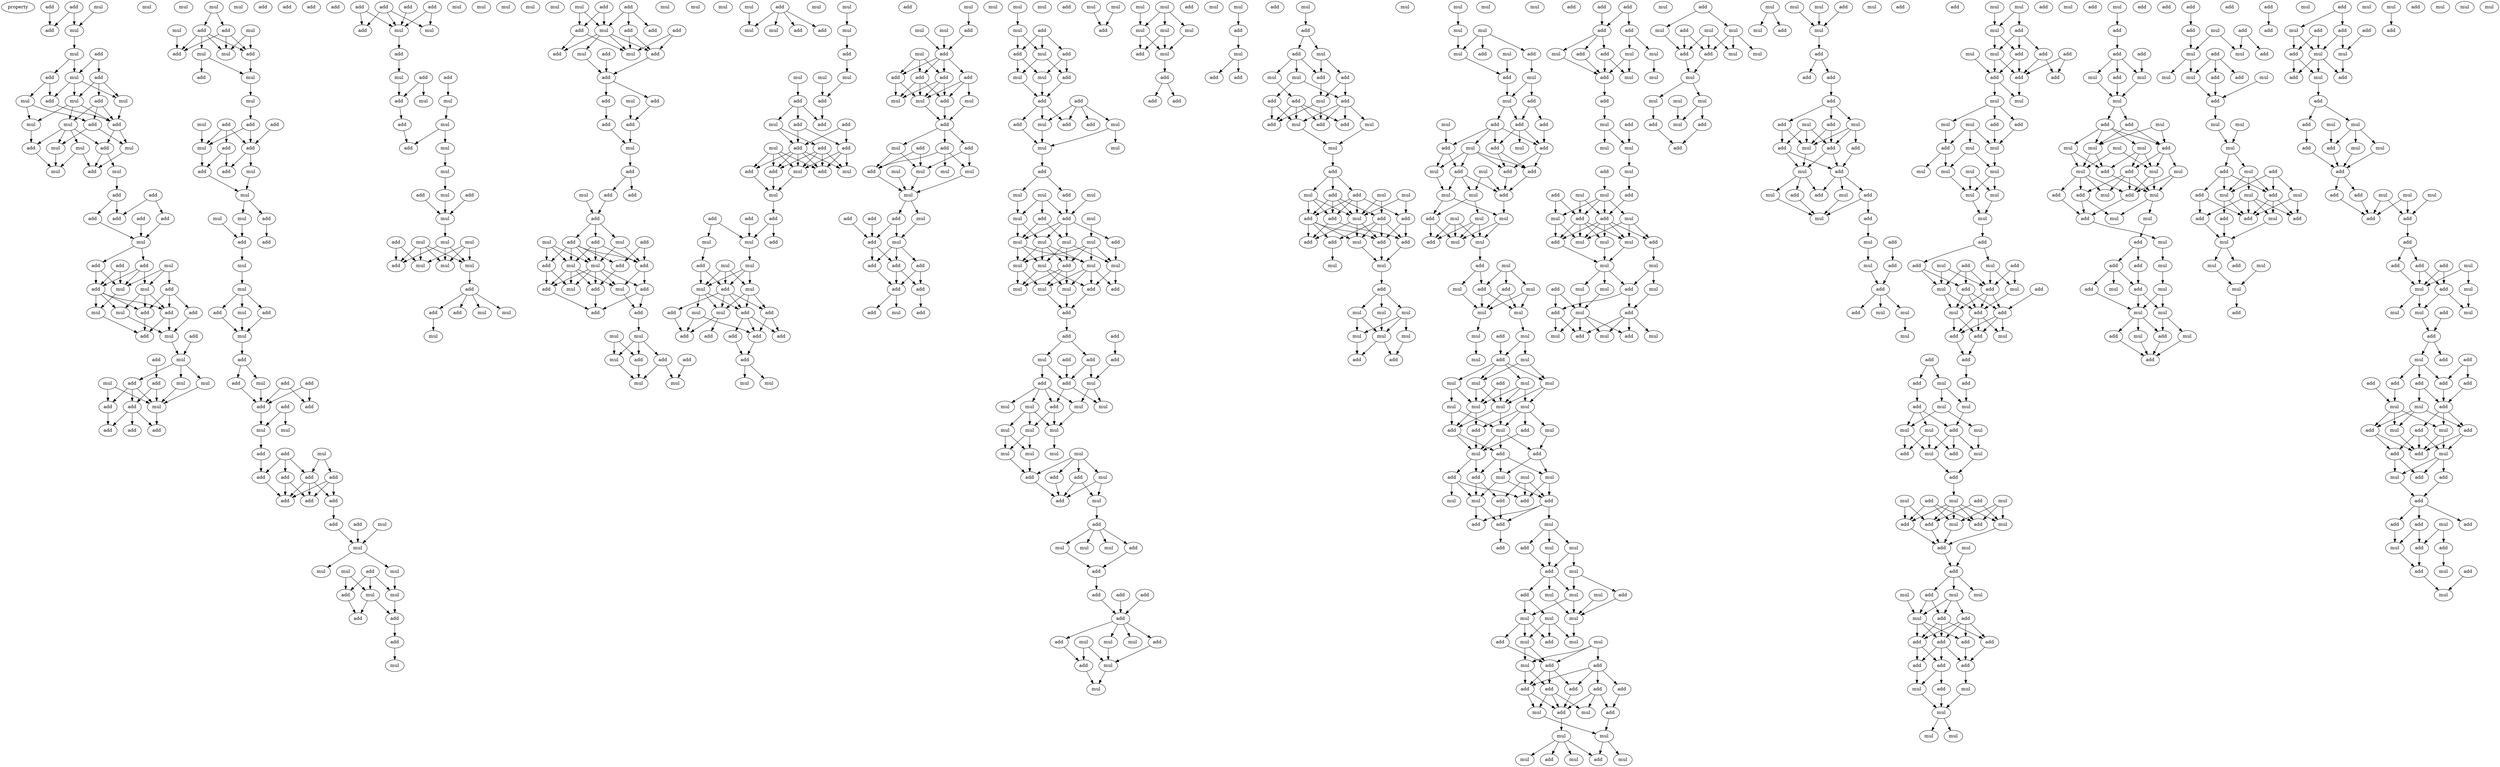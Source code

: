 digraph {
    node [fontcolor=black]
    property [mul=2,lf=1.6]
    0 [ label = add ];
    1 [ label = mul ];
    2 [ label = add ];
    3 [ label = mul ];
    4 [ label = add ];
    5 [ label = mul ];
    6 [ label = mul ];
    7 [ label = mul ];
    8 [ label = add ];
    9 [ label = add ];
    10 [ label = add ];
    11 [ label = mul ];
    12 [ label = mul ];
    13 [ label = add ];
    14 [ label = mul ];
    15 [ label = add ];
    16 [ label = mul ];
    17 [ label = add ];
    18 [ label = add ];
    19 [ label = mul ];
    20 [ label = mul ];
    21 [ label = add ];
    22 [ label = mul ];
    23 [ label = add ];
    24 [ label = mul ];
    25 [ label = mul ];
    26 [ label = add ];
    27 [ label = mul ];
    28 [ label = mul ];
    29 [ label = add ];
    30 [ label = add ];
    31 [ label = add ];
    32 [ label = add ];
    33 [ label = add ];
    34 [ label = add ];
    35 [ label = mul ];
    36 [ label = mul ];
    37 [ label = add ];
    38 [ label = add ];
    39 [ label = add ];
    40 [ label = add ];
    41 [ label = mul ];
    42 [ label = mul ];
    43 [ label = add ];
    44 [ label = mul ];
    45 [ label = add ];
    46 [ label = add ];
    47 [ label = add ];
    48 [ label = mul ];
    49 [ label = add ];
    50 [ label = mul ];
    51 [ label = add ];
    52 [ label = mul ];
    53 [ label = add ];
    54 [ label = mul ];
    55 [ label = mul ];
    56 [ label = add ];
    57 [ label = add ];
    58 [ label = mul ];
    59 [ label = add ];
    60 [ label = mul ];
    61 [ label = add ];
    62 [ label = add ];
    63 [ label = add ];
    64 [ label = add ];
    65 [ label = mul ];
    66 [ label = mul ];
    67 [ label = add ];
    68 [ label = add ];
    69 [ label = mul ];
    70 [ label = add ];
    71 [ label = add ];
    72 [ label = mul ];
    73 [ label = mul ];
    74 [ label = mul ];
    75 [ label = add ];
    76 [ label = mul ];
    77 [ label = mul ];
    78 [ label = add ];
    79 [ label = mul ];
    80 [ label = add ];
    81 [ label = add ];
    82 [ label = mul ];
    83 [ label = add ];
    84 [ label = add ];
    85 [ label = add ];
    86 [ label = mul ];
    87 [ label = add ];
    88 [ label = mul ];
    89 [ label = mul ];
    90 [ label = add ];
    91 [ label = mul ];
    92 [ label = add ];
    93 [ label = add ];
    94 [ label = add ];
    95 [ label = mul ];
    96 [ label = mul ];
    97 [ label = add ];
    98 [ label = add ];
    99 [ label = mul ];
    100 [ label = add ];
    101 [ label = add ];
    102 [ label = mul ];
    103 [ label = add ];
    104 [ label = add ];
    105 [ label = add ];
    106 [ label = add ];
    107 [ label = mul ];
    108 [ label = add ];
    109 [ label = add ];
    110 [ label = add ];
    111 [ label = mul ];
    112 [ label = mul ];
    113 [ label = add ];
    114 [ label = mul ];
    115 [ label = add ];
    116 [ label = add ];
    117 [ label = add ];
    118 [ label = add ];
    119 [ label = add ];
    120 [ label = add ];
    121 [ label = add ];
    122 [ label = add ];
    123 [ label = add ];
    124 [ label = add ];
    125 [ label = mul ];
    126 [ label = add ];
    127 [ label = mul ];
    128 [ label = mul ];
    129 [ label = mul ];
    130 [ label = add ];
    131 [ label = mul ];
    132 [ label = mul ];
    133 [ label = mul ];
    134 [ label = add ];
    135 [ label = add ];
    136 [ label = add ];
    137 [ label = add ];
    138 [ label = add ];
    139 [ label = add ];
    140 [ label = mul ];
    141 [ label = add ];
    142 [ label = add ];
    143 [ label = mul ];
    144 [ label = mul ];
    145 [ label = add ];
    146 [ label = add ];
    147 [ label = mul ];
    148 [ label = add ];
    149 [ label = mul ];
    150 [ label = add ];
    151 [ label = mul ];
    152 [ label = add ];
    153 [ label = mul ];
    154 [ label = add ];
    155 [ label = mul ];
    156 [ label = mul ];
    157 [ label = add ];
    158 [ label = mul ];
    159 [ label = mul ];
    160 [ label = add ];
    161 [ label = mul ];
    162 [ label = mul ];
    163 [ label = add ];
    164 [ label = mul ];
    165 [ label = mul ];
    166 [ label = mul ];
    167 [ label = mul ];
    168 [ label = add ];
    169 [ label = add ];
    170 [ label = mul ];
    171 [ label = mul ];
    172 [ label = mul ];
    173 [ label = add ];
    174 [ label = add ];
    175 [ label = add ];
    176 [ label = mul ];
    177 [ label = mul ];
    178 [ label = mul ];
    179 [ label = mul ];
    180 [ label = mul ];
    181 [ label = add ];
    182 [ label = mul ];
    183 [ label = add ];
    184 [ label = mul ];
    185 [ label = mul ];
    186 [ label = add ];
    187 [ label = add ];
    188 [ label = add ];
    189 [ label = add ];
    190 [ label = mul ];
    191 [ label = add ];
    192 [ label = add ];
    193 [ label = mul ];
    194 [ label = add ];
    195 [ label = add ];
    196 [ label = mul ];
    197 [ label = add ];
    198 [ label = add ];
    199 [ label = add ];
    200 [ label = add ];
    201 [ label = mul ];
    202 [ label = mul ];
    203 [ label = add ];
    204 [ label = add ];
    205 [ label = mul ];
    206 [ label = add ];
    207 [ label = add ];
    208 [ label = add ];
    209 [ label = mul ];
    210 [ label = mul ];
    211 [ label = add ];
    212 [ label = add ];
    213 [ label = add ];
    214 [ label = add ];
    215 [ label = add ];
    216 [ label = mul ];
    217 [ label = mul ];
    218 [ label = mul ];
    219 [ label = add ];
    220 [ label = mul ];
    221 [ label = add ];
    222 [ label = add ];
    223 [ label = add ];
    224 [ label = add ];
    225 [ label = mul ];
    226 [ label = mul ];
    227 [ label = add ];
    228 [ label = add ];
    229 [ label = mul ];
    230 [ label = add ];
    231 [ label = mul ];
    232 [ label = mul ];
    233 [ label = mul ];
    234 [ label = mul ];
    235 [ label = add ];
    236 [ label = mul ];
    237 [ label = mul ];
    238 [ label = mul ];
    239 [ label = add ];
    240 [ label = add ];
    241 [ label = mul ];
    242 [ label = mul ];
    243 [ label = add ];
    244 [ label = mul ];
    245 [ label = mul ];
    246 [ label = mul ];
    247 [ label = add ];
    248 [ label = add ];
    249 [ label = add ];
    250 [ label = add ];
    251 [ label = add ];
    252 [ label = mul ];
    253 [ label = mul ];
    254 [ label = add ];
    255 [ label = add ];
    256 [ label = add ];
    257 [ label = add ];
    258 [ label = mul ];
    259 [ label = add ];
    260 [ label = add ];
    261 [ label = mul ];
    262 [ label = mul ];
    263 [ label = add ];
    264 [ label = add ];
    265 [ label = add ];
    266 [ label = mul ];
    267 [ label = mul ];
    268 [ label = add ];
    269 [ label = mul ];
    270 [ label = mul ];
    271 [ label = add ];
    272 [ label = mul ];
    273 [ label = add ];
    274 [ label = mul ];
    275 [ label = add ];
    276 [ label = add ];
    277 [ label = mul ];
    278 [ label = mul ];
    279 [ label = add ];
    280 [ label = add ];
    281 [ label = add ];
    282 [ label = add ];
    283 [ label = add ];
    284 [ label = add ];
    285 [ label = add ];
    286 [ label = mul ];
    287 [ label = add ];
    288 [ label = mul ];
    289 [ label = mul ];
    290 [ label = mul ];
    291 [ label = mul ];
    292 [ label = add ];
    293 [ label = mul ];
    294 [ label = add ];
    295 [ label = add ];
    296 [ label = add ];
    297 [ label = add ];
    298 [ label = add ];
    299 [ label = mul ];
    300 [ label = mul ];
    301 [ label = mul ];
    302 [ label = add ];
    303 [ label = mul ];
    304 [ label = add ];
    305 [ label = add ];
    306 [ label = add ];
    307 [ label = mul ];
    308 [ label = add ];
    309 [ label = mul ];
    310 [ label = mul ];
    311 [ label = mul ];
    312 [ label = add ];
    313 [ label = mul ];
    314 [ label = mul ];
    315 [ label = mul ];
    316 [ label = add ];
    317 [ label = add ];
    318 [ label = add ];
    319 [ label = add ];
    320 [ label = mul ];
    321 [ label = add ];
    322 [ label = add ];
    323 [ label = add ];
    324 [ label = add ];
    325 [ label = add ];
    326 [ label = add ];
    327 [ label = mul ];
    328 [ label = mul ];
    329 [ label = add ];
    330 [ label = mul ];
    331 [ label = add ];
    332 [ label = add ];
    333 [ label = mul ];
    334 [ label = add ];
    335 [ label = add ];
    336 [ label = mul ];
    337 [ label = mul ];
    338 [ label = add ];
    339 [ label = add ];
    340 [ label = add ];
    341 [ label = add ];
    342 [ label = add ];
    343 [ label = mul ];
    344 [ label = mul ];
    345 [ label = mul ];
    346 [ label = mul ];
    347 [ label = add ];
    348 [ label = mul ];
    349 [ label = mul ];
    350 [ label = mul ];
    351 [ label = mul ];
    352 [ label = add ];
    353 [ label = mul ];
    354 [ label = mul ];
    355 [ label = add ];
    356 [ label = add ];
    357 [ label = mul ];
    358 [ label = mul ];
    359 [ label = mul ];
    360 [ label = add ];
    361 [ label = mul ];
    362 [ label = mul ];
    363 [ label = mul ];
    364 [ label = mul ];
    365 [ label = mul ];
    366 [ label = add ];
    367 [ label = add ];
    368 [ label = mul ];
    369 [ label = add ];
    370 [ label = mul ];
    371 [ label = mul ];
    372 [ label = add ];
    373 [ label = add ];
    374 [ label = add ];
    375 [ label = add ];
    376 [ label = mul ];
    377 [ label = add ];
    378 [ label = add ];
    379 [ label = add ];
    380 [ label = mul ];
    381 [ label = add ];
    382 [ label = mul ];
    383 [ label = add ];
    384 [ label = mul ];
    385 [ label = mul ];
    386 [ label = mul ];
    387 [ label = mul ];
    388 [ label = mul ];
    389 [ label = mul ];
    390 [ label = mul ];
    391 [ label = mul ];
    392 [ label = mul ];
    393 [ label = mul ];
    394 [ label = add ];
    395 [ label = add ];
    396 [ label = mul ];
    397 [ label = add ];
    398 [ label = add ];
    399 [ label = mul ];
    400 [ label = add ];
    401 [ label = mul ];
    402 [ label = mul ];
    403 [ label = mul ];
    404 [ label = add ];
    405 [ label = add ];
    406 [ label = add ];
    407 [ label = add ];
    408 [ label = add ];
    409 [ label = add ];
    410 [ label = add ];
    411 [ label = mul ];
    412 [ label = mul ];
    413 [ label = add ];
    414 [ label = add ];
    415 [ label = mul ];
    416 [ label = mul ];
    417 [ label = add ];
    418 [ label = mul ];
    419 [ label = mul ];
    420 [ label = mul ];
    421 [ label = add ];
    422 [ label = mul ];
    423 [ label = mul ];
    424 [ label = mul ];
    425 [ label = add ];
    426 [ label = mul ];
    427 [ label = mul ];
    428 [ label = add ];
    429 [ label = mul ];
    430 [ label = add ];
    431 [ label = add ];
    432 [ label = add ];
    433 [ label = mul ];
    434 [ label = mul ];
    435 [ label = add ];
    436 [ label = mul ];
    437 [ label = add ];
    438 [ label = add ];
    439 [ label = add ];
    440 [ label = mul ];
    441 [ label = add ];
    442 [ label = add ];
    443 [ label = mul ];
    444 [ label = add ];
    445 [ label = add ];
    446 [ label = mul ];
    447 [ label = mul ];
    448 [ label = add ];
    449 [ label = add ];
    450 [ label = add ];
    451 [ label = mul ];
    452 [ label = mul ];
    453 [ label = add ];
    454 [ label = add ];
    455 [ label = mul ];
    456 [ label = add ];
    457 [ label = mul ];
    458 [ label = add ];
    459 [ label = add ];
    460 [ label = mul ];
    461 [ label = mul ];
    462 [ label = mul ];
    463 [ label = add ];
    464 [ label = add ];
    465 [ label = add ];
    466 [ label = add ];
    467 [ label = mul ];
    468 [ label = add ];
    469 [ label = add ];
    470 [ label = add ];
    471 [ label = add ];
    472 [ label = add ];
    473 [ label = mul ];
    474 [ label = mul ];
    475 [ label = mul ];
    476 [ label = add ];
    477 [ label = mul ];
    478 [ label = mul ];
    479 [ label = mul ];
    480 [ label = mul ];
    481 [ label = mul ];
    482 [ label = mul ];
    483 [ label = add ];
    484 [ label = mul ];
    485 [ label = add ];
    486 [ label = mul ];
    487 [ label = mul ];
    488 [ label = mul ];
    489 [ label = add ];
    490 [ label = mul ];
    491 [ label = mul ];
    492 [ label = add ];
    493 [ label = mul ];
    494 [ label = add ];
    495 [ label = add ];
    496 [ label = mul ];
    497 [ label = mul ];
    498 [ label = add ];
    499 [ label = add ];
    500 [ label = add ];
    501 [ label = add ];
    502 [ label = add ];
    503 [ label = mul ];
    504 [ label = mul ];
    505 [ label = add ];
    506 [ label = add ];
    507 [ label = mul ];
    508 [ label = mul ];
    509 [ label = add ];
    510 [ label = add ];
    511 [ label = mul ];
    512 [ label = mul ];
    513 [ label = add ];
    514 [ label = mul ];
    515 [ label = mul ];
    516 [ label = add ];
    517 [ label = mul ];
    518 [ label = mul ];
    519 [ label = mul ];
    520 [ label = add ];
    521 [ label = mul ];
    522 [ label = add ];
    523 [ label = mul ];
    524 [ label = mul ];
    525 [ label = mul ];
    526 [ label = add ];
    527 [ label = add ];
    528 [ label = mul ];
    529 [ label = mul ];
    530 [ label = mul ];
    531 [ label = mul ];
    532 [ label = mul ];
    533 [ label = add ];
    534 [ label = add ];
    535 [ label = mul ];
    536 [ label = mul ];
    537 [ label = mul ];
    538 [ label = mul ];
    539 [ label = mul ];
    540 [ label = mul ];
    541 [ label = add ];
    542 [ label = mul ];
    543 [ label = mul ];
    544 [ label = mul ];
    545 [ label = mul ];
    546 [ label = add ];
    547 [ label = add ];
    548 [ label = mul ];
    549 [ label = add ];
    550 [ label = mul ];
    551 [ label = mul ];
    552 [ label = add ];
    553 [ label = add ];
    554 [ label = mul ];
    555 [ label = mul ];
    556 [ label = add ];
    557 [ label = mul ];
    558 [ label = add ];
    559 [ label = mul ];
    560 [ label = mul ];
    561 [ label = add ];
    562 [ label = add ];
    563 [ label = add ];
    564 [ label = add ];
    565 [ label = mul ];
    566 [ label = add ];
    567 [ label = mul ];
    568 [ label = add ];
    569 [ label = add ];
    570 [ label = mul ];
    571 [ label = mul ];
    572 [ label = add ];
    573 [ label = add ];
    574 [ label = add ];
    575 [ label = mul ];
    576 [ label = mul ];
    577 [ label = mul ];
    578 [ label = mul ];
    579 [ label = mul ];
    580 [ label = mul ];
    581 [ label = mul ];
    582 [ label = mul ];
    583 [ label = add ];
    584 [ label = add ];
    585 [ label = mul ];
    586 [ label = mul ];
    587 [ label = add ];
    588 [ label = add ];
    589 [ label = add ];
    590 [ label = add ];
    591 [ label = add ];
    592 [ label = add ];
    593 [ label = add ];
    594 [ label = add ];
    595 [ label = mul ];
    596 [ label = add ];
    597 [ label = mul ];
    598 [ label = mul ];
    599 [ label = mul ];
    600 [ label = mul ];
    601 [ label = mul ];
    602 [ label = add ];
    603 [ label = mul ];
    604 [ label = add ];
    605 [ label = add ];
    606 [ label = add ];
    607 [ label = add ];
    608 [ label = add ];
    609 [ label = add ];
    610 [ label = add ];
    611 [ label = mul ];
    612 [ label = add ];
    613 [ label = mul ];
    614 [ label = mul ];
    615 [ label = add ];
    616 [ label = mul ];
    617 [ label = mul ];
    618 [ label = add ];
    619 [ label = add ];
    620 [ label = mul ];
    621 [ label = mul ];
    622 [ label = mul ];
    623 [ label = mul ];
    624 [ label = add ];
    625 [ label = mul ];
    626 [ label = add ];
    627 [ label = mul ];
    628 [ label = add ];
    629 [ label = mul ];
    630 [ label = add ];
    631 [ label = add ];
    632 [ label = mul ];
    633 [ label = mul ];
    634 [ label = mul ];
    635 [ label = add ];
    636 [ label = add ];
    637 [ label = mul ];
    638 [ label = mul ];
    639 [ label = mul ];
    640 [ label = mul ];
    641 [ label = mul ];
    642 [ label = add ];
    643 [ label = add ];
    644 [ label = mul ];
    645 [ label = mul ];
    646 [ label = add ];
    647 [ label = mul ];
    648 [ label = add ];
    649 [ label = add ];
    650 [ label = mul ];
    651 [ label = add ];
    652 [ label = mul ];
    653 [ label = mul ];
    654 [ label = add ];
    655 [ label = mul ];
    656 [ label = mul ];
    657 [ label = add ];
    658 [ label = mul ];
    659 [ label = add ];
    660 [ label = add ];
    661 [ label = mul ];
    662 [ label = mul ];
    663 [ label = mul ];
    664 [ label = mul ];
    665 [ label = mul ];
    666 [ label = mul ];
    667 [ label = add ];
    668 [ label = add ];
    669 [ label = mul ];
    670 [ label = add ];
    671 [ label = mul ];
    672 [ label = mul ];
    673 [ label = mul ];
    674 [ label = mul ];
    675 [ label = add ];
    676 [ label = add ];
    677 [ label = mul ];
    678 [ label = add ];
    679 [ label = add ];
    680 [ label = add ];
    681 [ label = add ];
    682 [ label = add ];
    683 [ label = add ];
    684 [ label = mul ];
    685 [ label = mul ];
    686 [ label = mul ];
    687 [ label = add ];
    688 [ label = add ];
    689 [ label = add ];
    690 [ label = add ];
    691 [ label = mul ];
    692 [ label = add ];
    693 [ label = mul ];
    694 [ label = add ];
    695 [ label = mul ];
    696 [ label = add ];
    697 [ label = add ];
    698 [ label = mul ];
    699 [ label = mul ];
    700 [ label = add ];
    701 [ label = mul ];
    702 [ label = mul ];
    703 [ label = add ];
    704 [ label = add ];
    705 [ label = add ];
    706 [ label = add ];
    707 [ label = mul ];
    708 [ label = mul ];
    709 [ label = mul ];
    710 [ label = add ];
    711 [ label = mul ];
    712 [ label = mul ];
    713 [ label = mul ];
    714 [ label = add ];
    715 [ label = mul ];
    716 [ label = add ];
    717 [ label = add ];
    718 [ label = mul ];
    719 [ label = add ];
    720 [ label = add ];
    721 [ label = add ];
    722 [ label = add ];
    723 [ label = add ];
    724 [ label = mul ];
    725 [ label = mul ];
    726 [ label = mul ];
    727 [ label = add ];
    728 [ label = mul ];
    729 [ label = add ];
    730 [ label = mul ];
    731 [ label = mul ];
    732 [ label = add ];
    733 [ label = mul ];
    734 [ label = mul ];
    735 [ label = mul ];
    736 [ label = mul ];
    737 [ label = mul ];
    738 [ label = mul ];
    739 [ label = mul ];
    740 [ label = add ];
    741 [ label = add ];
    742 [ label = add ];
    743 [ label = mul ];
    744 [ label = mul ];
    745 [ label = add ];
    746 [ label = add ];
    747 [ label = mul ];
    748 [ label = add ];
    749 [ label = add ];
    750 [ label = mul ];
    751 [ label = mul ];
    752 [ label = add ];
    753 [ label = add ];
    754 [ label = add ];
    755 [ label = mul ];
    756 [ label = add ];
    757 [ label = add ];
    758 [ label = add ];
    759 [ label = mul ];
    760 [ label = add ];
    761 [ label = add ];
    762 [ label = add ];
    763 [ label = mul ];
    764 [ label = mul ];
    765 [ label = mul ];
    766 [ label = mul ];
    767 [ label = mul ];
    768 [ label = add ];
    769 [ label = mul ];
    770 [ label = add ];
    771 [ label = mul ];
    772 [ label = add ];
    773 [ label = mul ];
    774 [ label = add ];
    775 [ label = mul ];
    776 [ label = add ];
    777 [ label = mul ];
    778 [ label = add ];
    779 [ label = mul ];
    780 [ label = mul ];
    781 [ label = add ];
    782 [ label = add ];
    783 [ label = add ];
    784 [ label = mul ];
    785 [ label = add ];
    786 [ label = mul ];
    787 [ label = add ];
    788 [ label = add ];
    789 [ label = mul ];
    790 [ label = mul ];
    791 [ label = mul ];
    792 [ label = add ];
    793 [ label = add ];
    794 [ label = mul ];
    795 [ label = add ];
    796 [ label = add ];
    797 [ label = add ];
    798 [ label = add ];
    799 [ label = add ];
    800 [ label = add ];
    801 [ label = add ];
    802 [ label = add ];
    803 [ label = mul ];
    804 [ label = mul ];
    805 [ label = mul ];
    806 [ label = mul ];
    807 [ label = mul ];
    808 [ label = add ];
    809 [ label = mul ];
    810 [ label = add ];
    811 [ label = add ];
    812 [ label = add ];
    813 [ label = add ];
    814 [ label = mul ];
    815 [ label = mul ];
    816 [ label = mul ];
    817 [ label = add ];
    818 [ label = mul ];
    819 [ label = add ];
    820 [ label = mul ];
    821 [ label = add ];
    822 [ label = mul ];
    823 [ label = mul ];
    824 [ label = mul ];
    825 [ label = mul ];
    826 [ label = add ];
    827 [ label = mul ];
    828 [ label = mul ];
    829 [ label = add ];
    830 [ label = add ];
    831 [ label = mul ];
    832 [ label = add ];
    833 [ label = add ];
    834 [ label = mul ];
    835 [ label = mul ];
    836 [ label = mul ];
    837 [ label = add ];
    838 [ label = add ];
    839 [ label = mul ];
    840 [ label = add ];
    841 [ label = mul ];
    842 [ label = add ];
    843 [ label = add ];
    844 [ label = add ];
    845 [ label = mul ];
    846 [ label = mul ];
    847 [ label = add ];
    848 [ label = mul ];
    849 [ label = mul ];
    850 [ label = mul ];
    851 [ label = add ];
    852 [ label = add ];
    853 [ label = add ];
    854 [ label = mul ];
    855 [ label = add ];
    856 [ label = add ];
    857 [ label = add ];
    858 [ label = add ];
    859 [ label = mul ];
    860 [ label = add ];
    861 [ label = add ];
    862 [ label = mul ];
    863 [ label = add ];
    864 [ label = mul ];
    865 [ label = mul ];
    866 [ label = mul ];
    867 [ label = add ];
    868 [ label = add ];
    869 [ label = mul ];
    870 [ label = add ];
    871 [ label = add ];
    872 [ label = mul ];
    873 [ label = mul ];
    874 [ label = mul ];
    875 [ label = add ];
    876 [ label = add ];
    877 [ label = add ];
    878 [ label = mul ];
    879 [ label = add ];
    880 [ label = mul ];
    881 [ label = mul ];
    882 [ label = add ];
    883 [ label = mul ];
    884 [ label = mul ];
    885 [ label = add ];
    886 [ label = add ];
    887 [ label = add ];
    888 [ label = add ];
    889 [ label = mul ];
    890 [ label = add ];
    891 [ label = mul ];
    892 [ label = mul ];
    893 [ label = mul ];
    894 [ label = mul ];
    895 [ label = add ];
    896 [ label = add ];
    897 [ label = add ];
    898 [ label = mul ];
    899 [ label = add ];
    900 [ label = add ];
    901 [ label = mul ];
    902 [ label = mul ];
    903 [ label = add ];
    904 [ label = add ];
    905 [ label = mul ];
    906 [ label = add ];
    907 [ label = add ];
    908 [ label = mul ];
    909 [ label = add ];
    910 [ label = mul ];
    911 [ label = mul ];
    912 [ label = mul ];
    913 [ label = add ];
    914 [ label = add ];
    915 [ label = mul ];
    916 [ label = add ];
    917 [ label = add ];
    918 [ label = mul ];
    919 [ label = mul ];
    920 [ label = add ];
    921 [ label = mul ];
    922 [ label = add ];
    923 [ label = add ];
    924 [ label = add ];
    925 [ label = add ];
    926 [ label = mul ];
    927 [ label = add ];
    928 [ label = add ];
    929 [ label = mul ];
    930 [ label = mul ];
    931 [ label = add ];
    932 [ label = mul ];
    933 [ label = mul ];
    934 [ label = add ];
    935 [ label = mul ];
    936 [ label = add ];
    937 [ label = add ];
    938 [ label = mul ];
    939 [ label = add ];
    940 [ label = add ];
    941 [ label = add ];
    942 [ label = add ];
    943 [ label = add ];
    944 [ label = add ];
    945 [ label = mul ];
    946 [ label = mul ];
    947 [ label = add ];
    948 [ label = mul ];
    949 [ label = add ];
    950 [ label = add ];
    951 [ label = add ];
    952 [ label = mul ];
    953 [ label = add ];
    954 [ label = add ];
    955 [ label = mul ];
    956 [ label = mul ];
    957 [ label = add ];
    958 [ label = add ];
    959 [ label = add ];
    960 [ label = mul ];
    961 [ label = add ];
    962 [ label = add ];
    963 [ label = add ];
    964 [ label = add ];
    965 [ label = add ];
    966 [ label = mul ];
    967 [ label = mul ];
    968 [ label = add ];
    969 [ label = add ];
    970 [ label = mul ];
    971 [ label = add ];
    972 [ label = mul ];
    973 [ label = add ];
    974 [ label = mul ];
    975 [ label = mul ];
    976 [ label = mul ];
    0 -> 4 [ name = 0 ];
    2 -> 4 [ name = 1 ];
    2 -> 5 [ name = 2 ];
    3 -> 5 [ name = 3 ];
    5 -> 6 [ name = 4 ];
    6 -> 9 [ name = 5 ];
    6 -> 11 [ name = 6 ];
    8 -> 10 [ name = 7 ];
    8 -> 11 [ name = 8 ];
    9 -> 12 [ name = 9 ];
    9 -> 13 [ name = 10 ];
    10 -> 14 [ name = 11 ];
    10 -> 15 [ name = 12 ];
    10 -> 16 [ name = 13 ];
    11 -> 13 [ name = 14 ];
    11 -> 14 [ name = 15 ];
    11 -> 16 [ name = 16 ];
    12 -> 17 [ name = 17 ];
    12 -> 20 [ name = 18 ];
    13 -> 18 [ name = 19 ];
    14 -> 18 [ name = 20 ];
    15 -> 17 [ name = 21 ];
    15 -> 18 [ name = 22 ];
    15 -> 19 [ name = 23 ];
    16 -> 18 [ name = 24 ];
    16 -> 19 [ name = 25 ];
    16 -> 20 [ name = 26 ];
    17 -> 24 [ name = 27 ];
    17 -> 25 [ name = 28 ];
    18 -> 21 [ name = 29 ];
    18 -> 24 [ name = 30 ];
    19 -> 21 [ name = 31 ];
    19 -> 22 [ name = 32 ];
    19 -> 23 [ name = 33 ];
    19 -> 25 [ name = 34 ];
    20 -> 23 [ name = 35 ];
    21 -> 26 [ name = 36 ];
    21 -> 27 [ name = 37 ];
    22 -> 26 [ name = 38 ];
    22 -> 28 [ name = 39 ];
    23 -> 28 [ name = 40 ];
    24 -> 26 [ name = 41 ];
    25 -> 28 [ name = 42 ];
    27 -> 30 [ name = 43 ];
    29 -> 33 [ name = 44 ];
    29 -> 34 [ name = 45 ];
    30 -> 31 [ name = 46 ];
    30 -> 33 [ name = 47 ];
    31 -> 35 [ name = 48 ];
    32 -> 35 [ name = 49 ];
    34 -> 35 [ name = 50 ];
    35 -> 37 [ name = 51 ];
    35 -> 38 [ name = 52 ];
    36 -> 41 [ name = 53 ];
    36 -> 42 [ name = 54 ];
    36 -> 43 [ name = 55 ];
    37 -> 40 [ name = 56 ];
    37 -> 41 [ name = 57 ];
    37 -> 42 [ name = 58 ];
    38 -> 40 [ name = 59 ];
    38 -> 42 [ name = 60 ];
    39 -> 40 [ name = 61 ];
    39 -> 42 [ name = 62 ];
    40 -> 44 [ name = 63 ];
    40 -> 45 [ name = 64 ];
    40 -> 46 [ name = 65 ];
    40 -> 48 [ name = 66 ];
    41 -> 45 [ name = 67 ];
    41 -> 46 [ name = 68 ];
    41 -> 48 [ name = 69 ];
    42 -> 44 [ name = 70 ];
    43 -> 45 [ name = 71 ];
    43 -> 46 [ name = 72 ];
    43 -> 47 [ name = 73 ];
    44 -> 51 [ name = 74 ];
    45 -> 50 [ name = 75 ];
    45 -> 51 [ name = 76 ];
    46 -> 51 [ name = 77 ];
    47 -> 50 [ name = 78 ];
    48 -> 50 [ name = 79 ];
    49 -> 52 [ name = 80 ];
    50 -> 52 [ name = 81 ];
    52 -> 55 [ name = 82 ];
    52 -> 56 [ name = 83 ];
    52 -> 58 [ name = 84 ];
    53 -> 57 [ name = 85 ];
    54 -> 59 [ name = 86 ];
    54 -> 60 [ name = 87 ];
    55 -> 60 [ name = 88 ];
    56 -> 59 [ name = 89 ];
    56 -> 60 [ name = 90 ];
    56 -> 61 [ name = 91 ];
    57 -> 60 [ name = 92 ];
    57 -> 61 [ name = 93 ];
    58 -> 60 [ name = 94 ];
    59 -> 62 [ name = 95 ];
    60 -> 63 [ name = 96 ];
    61 -> 62 [ name = 97 ];
    61 -> 63 [ name = 98 ];
    61 -> 64 [ name = 99 ];
    65 -> 67 [ name = 100 ];
    65 -> 68 [ name = 101 ];
    66 -> 71 [ name = 102 ];
    66 -> 74 [ name = 103 ];
    67 -> 70 [ name = 104 ];
    67 -> 71 [ name = 105 ];
    67 -> 73 [ name = 106 ];
    67 -> 74 [ name = 107 ];
    68 -> 70 [ name = 108 ];
    68 -> 71 [ name = 109 ];
    68 -> 74 [ name = 110 ];
    69 -> 70 [ name = 111 ];
    71 -> 76 [ name = 112 ];
    73 -> 75 [ name = 113 ];
    73 -> 76 [ name = 114 ];
    76 -> 77 [ name = 115 ];
    77 -> 81 [ name = 116 ];
    78 -> 83 [ name = 117 ];
    79 -> 82 [ name = 118 ];
    80 -> 82 [ name = 119 ];
    80 -> 83 [ name = 120 ];
    80 -> 84 [ name = 121 ];
    81 -> 82 [ name = 122 ];
    81 -> 83 [ name = 123 ];
    82 -> 87 [ name = 124 ];
    83 -> 85 [ name = 125 ];
    83 -> 86 [ name = 126 ];
    84 -> 85 [ name = 127 ];
    84 -> 87 [ name = 128 ];
    86 -> 88 [ name = 129 ];
    87 -> 88 [ name = 130 ];
    88 -> 89 [ name = 131 ];
    88 -> 90 [ name = 132 ];
    89 -> 94 [ name = 133 ];
    90 -> 93 [ name = 134 ];
    91 -> 94 [ name = 135 ];
    94 -> 95 [ name = 136 ];
    95 -> 96 [ name = 137 ];
    96 -> 97 [ name = 138 ];
    96 -> 99 [ name = 139 ];
    96 -> 100 [ name = 140 ];
    97 -> 102 [ name = 141 ];
    99 -> 102 [ name = 142 ];
    100 -> 102 [ name = 143 ];
    102 -> 103 [ name = 144 ];
    103 -> 106 [ name = 145 ];
    103 -> 107 [ name = 146 ];
    104 -> 109 [ name = 147 ];
    104 -> 110 [ name = 148 ];
    105 -> 109 [ name = 149 ];
    105 -> 110 [ name = 150 ];
    106 -> 110 [ name = 151 ];
    107 -> 110 [ name = 152 ];
    108 -> 111 [ name = 153 ];
    108 -> 112 [ name = 154 ];
    110 -> 111 [ name = 155 ];
    111 -> 113 [ name = 156 ];
    113 -> 117 [ name = 157 ];
    114 -> 118 [ name = 158 ];
    114 -> 119 [ name = 159 ];
    115 -> 116 [ name = 160 ];
    115 -> 117 [ name = 161 ];
    115 -> 119 [ name = 162 ];
    116 -> 120 [ name = 163 ];
    116 -> 121 [ name = 164 ];
    117 -> 121 [ name = 165 ];
    118 -> 120 [ name = 166 ];
    118 -> 121 [ name = 167 ];
    118 -> 122 [ name = 168 ];
    119 -> 120 [ name = 169 ];
    119 -> 121 [ name = 170 ];
    119 -> 122 [ name = 171 ];
    122 -> 123 [ name = 172 ];
    123 -> 127 [ name = 173 ];
    124 -> 127 [ name = 174 ];
    125 -> 127 [ name = 175 ];
    127 -> 128 [ name = 176 ];
    127 -> 131 [ name = 177 ];
    129 -> 132 [ name = 178 ];
    129 -> 134 [ name = 179 ];
    130 -> 132 [ name = 180 ];
    130 -> 133 [ name = 181 ];
    130 -> 134 [ name = 182 ];
    131 -> 133 [ name = 183 ];
    132 -> 135 [ name = 184 ];
    132 -> 136 [ name = 185 ];
    133 -> 135 [ name = 186 ];
    134 -> 136 [ name = 187 ];
    135 -> 137 [ name = 188 ];
    137 -> 140 [ name = 189 ];
    138 -> 143 [ name = 190 ];
    138 -> 145 [ name = 191 ];
    139 -> 143 [ name = 192 ];
    139 -> 144 [ name = 193 ];
    139 -> 145 [ name = 194 ];
    141 -> 143 [ name = 195 ];
    142 -> 143 [ name = 196 ];
    142 -> 144 [ name = 197 ];
    143 -> 146 [ name = 198 ];
    146 -> 147 [ name = 199 ];
    147 -> 152 [ name = 200 ];
    148 -> 152 [ name = 201 ];
    148 -> 153 [ name = 202 ];
    150 -> 151 [ name = 203 ];
    151 -> 155 [ name = 204 ];
    152 -> 154 [ name = 205 ];
    154 -> 157 [ name = 206 ];
    155 -> 156 [ name = 207 ];
    155 -> 157 [ name = 208 ];
    156 -> 158 [ name = 209 ];
    158 -> 162 [ name = 210 ];
    160 -> 164 [ name = 211 ];
    162 -> 164 [ name = 212 ];
    163 -> 164 [ name = 213 ];
    164 -> 166 [ name = 214 ];
    165 -> 169 [ name = 215 ];
    165 -> 170 [ name = 216 ];
    165 -> 171 [ name = 217 ];
    165 -> 172 [ name = 218 ];
    166 -> 169 [ name = 219 ];
    166 -> 170 [ name = 220 ];
    166 -> 172 [ name = 221 ];
    167 -> 170 [ name = 222 ];
    167 -> 171 [ name = 223 ];
    167 -> 172 [ name = 224 ];
    168 -> 169 [ name = 225 ];
    168 -> 171 [ name = 226 ];
    170 -> 173 [ name = 227 ];
    173 -> 174 [ name = 228 ];
    173 -> 175 [ name = 229 ];
    173 -> 176 [ name = 230 ];
    173 -> 177 [ name = 231 ];
    174 -> 179 [ name = 232 ];
    181 -> 185 [ name = 233 ];
    181 -> 187 [ name = 234 ];
    183 -> 185 [ name = 235 ];
    183 -> 186 [ name = 236 ];
    183 -> 189 [ name = 237 ];
    184 -> 185 [ name = 238 ];
    184 -> 187 [ name = 239 ];
    185 -> 190 [ name = 240 ];
    185 -> 192 [ name = 241 ];
    185 -> 193 [ name = 242 ];
    185 -> 194 [ name = 243 ];
    187 -> 192 [ name = 244 ];
    187 -> 193 [ name = 245 ];
    188 -> 193 [ name = 246 ];
    188 -> 194 [ name = 247 ];
    189 -> 193 [ name = 248 ];
    189 -> 194 [ name = 249 ];
    190 -> 195 [ name = 250 ];
    191 -> 195 [ name = 251 ];
    194 -> 195 [ name = 252 ];
    195 -> 197 [ name = 253 ];
    195 -> 198 [ name = 254 ];
    196 -> 199 [ name = 255 ];
    197 -> 199 [ name = 256 ];
    198 -> 200 [ name = 257 ];
    199 -> 202 [ name = 258 ];
    200 -> 202 [ name = 259 ];
    202 -> 203 [ name = 260 ];
    203 -> 204 [ name = 261 ];
    203 -> 206 [ name = 262 ];
    204 -> 207 [ name = 263 ];
    205 -> 207 [ name = 264 ];
    207 -> 210 [ name = 265 ];
    207 -> 211 [ name = 266 ];
    207 -> 212 [ name = 267 ];
    208 -> 214 [ name = 268 ];
    208 -> 215 [ name = 269 ];
    209 -> 213 [ name = 270 ];
    209 -> 216 [ name = 271 ];
    209 -> 217 [ name = 272 ];
    210 -> 215 [ name = 273 ];
    210 -> 216 [ name = 274 ];
    211 -> 213 [ name = 275 ];
    211 -> 214 [ name = 276 ];
    211 -> 215 [ name = 277 ];
    211 -> 216 [ name = 278 ];
    211 -> 217 [ name = 279 ];
    212 -> 215 [ name = 280 ];
    212 -> 216 [ name = 281 ];
    212 -> 217 [ name = 282 ];
    213 -> 220 [ name = 283 ];
    213 -> 221 [ name = 284 ];
    214 -> 222 [ name = 285 ];
    215 -> 218 [ name = 286 ];
    215 -> 219 [ name = 287 ];
    216 -> 218 [ name = 288 ];
    216 -> 219 [ name = 289 ];
    216 -> 220 [ name = 290 ];
    216 -> 221 [ name = 291 ];
    216 -> 222 [ name = 292 ];
    217 -> 218 [ name = 293 ];
    217 -> 220 [ name = 294 ];
    217 -> 221 [ name = 295 ];
    217 -> 222 [ name = 296 ];
    218 -> 224 [ name = 297 ];
    219 -> 223 [ name = 298 ];
    219 -> 224 [ name = 299 ];
    221 -> 223 [ name = 300 ];
    222 -> 223 [ name = 301 ];
    224 -> 226 [ name = 302 ];
    225 -> 228 [ name = 303 ];
    225 -> 229 [ name = 304 ];
    226 -> 228 [ name = 305 ];
    226 -> 229 [ name = 306 ];
    226 -> 230 [ name = 307 ];
    227 -> 232 [ name = 308 ];
    228 -> 231 [ name = 309 ];
    229 -> 231 [ name = 310 ];
    230 -> 231 [ name = 311 ];
    230 -> 232 [ name = 312 ];
    234 -> 237 [ name = 313 ];
    235 -> 236 [ name = 314 ];
    235 -> 237 [ name = 315 ];
    235 -> 239 [ name = 316 ];
    235 -> 240 [ name = 317 ];
    241 -> 242 [ name = 318 ];
    242 -> 243 [ name = 319 ];
    243 -> 246 [ name = 320 ];
    244 -> 248 [ name = 321 ];
    245 -> 247 [ name = 322 ];
    246 -> 248 [ name = 323 ];
    247 -> 249 [ name = 324 ];
    247 -> 250 [ name = 325 ];
    247 -> 252 [ name = 326 ];
    248 -> 249 [ name = 327 ];
    250 -> 254 [ name = 328 ];
    250 -> 255 [ name = 329 ];
    251 -> 254 [ name = 330 ];
    251 -> 255 [ name = 331 ];
    252 -> 254 [ name = 332 ];
    252 -> 256 [ name = 333 ];
    253 -> 257 [ name = 334 ];
    253 -> 258 [ name = 335 ];
    253 -> 259 [ name = 336 ];
    253 -> 260 [ name = 337 ];
    254 -> 257 [ name = 338 ];
    254 -> 258 [ name = 339 ];
    254 -> 259 [ name = 340 ];
    254 -> 260 [ name = 341 ];
    254 -> 261 [ name = 342 ];
    255 -> 258 [ name = 343 ];
    255 -> 259 [ name = 344 ];
    255 -> 261 [ name = 345 ];
    256 -> 257 [ name = 346 ];
    256 -> 258 [ name = 347 ];
    256 -> 259 [ name = 348 ];
    256 -> 261 [ name = 349 ];
    257 -> 262 [ name = 350 ];
    258 -> 262 [ name = 351 ];
    260 -> 262 [ name = 352 ];
    262 -> 263 [ name = 353 ];
    263 -> 266 [ name = 354 ];
    263 -> 268 [ name = 355 ];
    264 -> 266 [ name = 356 ];
    265 -> 266 [ name = 357 ];
    265 -> 267 [ name = 358 ];
    266 -> 269 [ name = 359 ];
    267 -> 271 [ name = 360 ];
    269 -> 272 [ name = 361 ];
    269 -> 273 [ name = 362 ];
    269 -> 274 [ name = 363 ];
    270 -> 272 [ name = 364 ];
    270 -> 273 [ name = 365 ];
    270 -> 274 [ name = 366 ];
    271 -> 273 [ name = 367 ];
    271 -> 274 [ name = 368 ];
    272 -> 276 [ name = 369 ];
    272 -> 278 [ name = 370 ];
    272 -> 279 [ name = 371 ];
    273 -> 275 [ name = 372 ];
    273 -> 276 [ name = 373 ];
    273 -> 278 [ name = 374 ];
    273 -> 279 [ name = 375 ];
    274 -> 276 [ name = 376 ];
    274 -> 277 [ name = 377 ];
    274 -> 278 [ name = 378 ];
    275 -> 281 [ name = 379 ];
    276 -> 280 [ name = 380 ];
    276 -> 282 [ name = 381 ];
    276 -> 283 [ name = 382 ];
    277 -> 280 [ name = 383 ];
    277 -> 281 [ name = 384 ];
    278 -> 281 [ name = 385 ];
    278 -> 284 [ name = 386 ];
    279 -> 280 [ name = 387 ];
    279 -> 283 [ name = 388 ];
    280 -> 285 [ name = 389 ];
    282 -> 285 [ name = 390 ];
    285 -> 286 [ name = 391 ];
    285 -> 288 [ name = 392 ];
    289 -> 292 [ name = 393 ];
    290 -> 294 [ name = 394 ];
    291 -> 294 [ name = 395 ];
    292 -> 294 [ name = 396 ];
    293 -> 296 [ name = 397 ];
    293 -> 297 [ name = 398 ];
    293 -> 298 [ name = 399 ];
    294 -> 295 [ name = 400 ];
    294 -> 296 [ name = 401 ];
    294 -> 297 [ name = 402 ];
    294 -> 298 [ name = 403 ];
    295 -> 299 [ name = 404 ];
    295 -> 301 [ name = 405 ];
    295 -> 302 [ name = 406 ];
    296 -> 299 [ name = 407 ];
    296 -> 303 [ name = 408 ];
    297 -> 299 [ name = 409 ];
    297 -> 302 [ name = 410 ];
    297 -> 303 [ name = 411 ];
    298 -> 299 [ name = 412 ];
    298 -> 302 [ name = 413 ];
    298 -> 303 [ name = 414 ];
    299 -> 304 [ name = 415 ];
    301 -> 304 [ name = 416 ];
    302 -> 304 [ name = 417 ];
    304 -> 306 [ name = 418 ];
    304 -> 307 [ name = 419 ];
    304 -> 308 [ name = 420 ];
    305 -> 312 [ name = 421 ];
    305 -> 313 [ name = 422 ];
    306 -> 309 [ name = 423 ];
    306 -> 313 [ name = 424 ];
    307 -> 312 [ name = 425 ];
    307 -> 313 [ name = 426 ];
    308 -> 309 [ name = 427 ];
    308 -> 310 [ name = 428 ];
    308 -> 312 [ name = 429 ];
    309 -> 314 [ name = 430 ];
    311 -> 314 [ name = 431 ];
    312 -> 314 [ name = 432 ];
    313 -> 314 [ name = 433 ];
    314 -> 315 [ name = 434 ];
    314 -> 318 [ name = 435 ];
    315 -> 320 [ name = 436 ];
    316 -> 319 [ name = 437 ];
    317 -> 319 [ name = 438 ];
    318 -> 319 [ name = 439 ];
    318 -> 320 [ name = 440 ];
    319 -> 321 [ name = 441 ];
    319 -> 322 [ name = 442 ];
    320 -> 321 [ name = 443 ];
    320 -> 322 [ name = 444 ];
    320 -> 323 [ name = 445 ];
    321 -> 325 [ name = 446 ];
    322 -> 324 [ name = 447 ];
    322 -> 325 [ name = 448 ];
    323 -> 324 [ name = 449 ];
    323 -> 325 [ name = 450 ];
    324 -> 326 [ name = 451 ];
    325 -> 328 [ name = 452 ];
    325 -> 329 [ name = 453 ];
    327 -> 330 [ name = 454 ];
    330 -> 332 [ name = 455 ];
    330 -> 333 [ name = 456 ];
    331 -> 332 [ name = 457 ];
    331 -> 333 [ name = 458 ];
    331 -> 334 [ name = 459 ];
    332 -> 336 [ name = 460 ];
    332 -> 337 [ name = 461 ];
    333 -> 335 [ name = 462 ];
    333 -> 336 [ name = 463 ];
    334 -> 335 [ name = 464 ];
    334 -> 337 [ name = 465 ];
    335 -> 339 [ name = 466 ];
    336 -> 339 [ name = 467 ];
    337 -> 339 [ name = 468 ];
    338 -> 341 [ name = 469 ];
    338 -> 342 [ name = 470 ];
    338 -> 343 [ name = 471 ];
    338 -> 344 [ name = 472 ];
    339 -> 340 [ name = 473 ];
    339 -> 342 [ name = 474 ];
    339 -> 343 [ name = 475 ];
    340 -> 345 [ name = 476 ];
    343 -> 345 [ name = 477 ];
    344 -> 345 [ name = 478 ];
    344 -> 346 [ name = 479 ];
    345 -> 347 [ name = 480 ];
    347 -> 349 [ name = 481 ];
    347 -> 352 [ name = 482 ];
    349 -> 354 [ name = 483 ];
    350 -> 355 [ name = 484 ];
    351 -> 354 [ name = 485 ];
    351 -> 355 [ name = 486 ];
    351 -> 356 [ name = 487 ];
    352 -> 355 [ name = 488 ];
    353 -> 359 [ name = 489 ];
    354 -> 358 [ name = 490 ];
    354 -> 361 [ name = 491 ];
    355 -> 357 [ name = 492 ];
    355 -> 358 [ name = 493 ];
    355 -> 360 [ name = 494 ];
    355 -> 361 [ name = 495 ];
    356 -> 357 [ name = 496 ];
    356 -> 358 [ name = 497 ];
    357 -> 362 [ name = 498 ];
    357 -> 363 [ name = 499 ];
    357 -> 366 [ name = 500 ];
    358 -> 363 [ name = 501 ];
    358 -> 364 [ name = 502 ];
    358 -> 365 [ name = 503 ];
    359 -> 362 [ name = 504 ];
    359 -> 364 [ name = 505 ];
    359 -> 365 [ name = 506 ];
    359 -> 366 [ name = 507 ];
    360 -> 362 [ name = 508 ];
    361 -> 363 [ name = 509 ];
    361 -> 364 [ name = 510 ];
    361 -> 365 [ name = 511 ];
    361 -> 366 [ name = 512 ];
    362 -> 367 [ name = 513 ];
    362 -> 369 [ name = 514 ];
    363 -> 369 [ name = 515 ];
    363 -> 370 [ name = 516 ];
    363 -> 371 [ name = 517 ];
    364 -> 367 [ name = 518 ];
    364 -> 368 [ name = 519 ];
    364 -> 369 [ name = 520 ];
    364 -> 371 [ name = 521 ];
    365 -> 368 [ name = 522 ];
    365 -> 370 [ name = 523 ];
    366 -> 368 [ name = 524 ];
    366 -> 370 [ name = 525 ];
    366 -> 371 [ name = 526 ];
    368 -> 372 [ name = 527 ];
    369 -> 372 [ name = 528 ];
    371 -> 372 [ name = 529 ];
    372 -> 373 [ name = 530 ];
    373 -> 376 [ name = 531 ];
    373 -> 377 [ name = 532 ];
    374 -> 375 [ name = 533 ];
    375 -> 380 [ name = 534 ];
    376 -> 379 [ name = 535 ];
    376 -> 381 [ name = 536 ];
    377 -> 380 [ name = 537 ];
    377 -> 381 [ name = 538 ];
    378 -> 381 [ name = 539 ];
    379 -> 382 [ name = 540 ];
    379 -> 383 [ name = 541 ];
    379 -> 384 [ name = 542 ];
    379 -> 385 [ name = 543 ];
    380 -> 384 [ name = 544 ];
    380 -> 386 [ name = 545 ];
    381 -> 383 [ name = 546 ];
    381 -> 386 [ name = 547 ];
    382 -> 387 [ name = 548 ];
    382 -> 388 [ name = 549 ];
    382 -> 389 [ name = 550 ];
    383 -> 388 [ name = 551 ];
    383 -> 389 [ name = 552 ];
    384 -> 389 [ name = 553 ];
    387 -> 390 [ name = 554 ];
    387 -> 391 [ name = 555 ];
    388 -> 390 [ name = 556 ];
    388 -> 391 [ name = 557 ];
    389 -> 392 [ name = 558 ];
    390 -> 397 [ name = 559 ];
    391 -> 397 [ name = 560 ];
    393 -> 394 [ name = 561 ];
    393 -> 395 [ name = 562 ];
    393 -> 396 [ name = 563 ];
    393 -> 397 [ name = 564 ];
    394 -> 398 [ name = 565 ];
    395 -> 398 [ name = 566 ];
    395 -> 399 [ name = 567 ];
    396 -> 398 [ name = 568 ];
    396 -> 399 [ name = 569 ];
    397 -> 398 [ name = 570 ];
    399 -> 400 [ name = 571 ];
    400 -> 401 [ name = 572 ];
    400 -> 402 [ name = 573 ];
    400 -> 403 [ name = 574 ];
    400 -> 404 [ name = 575 ];
    401 -> 406 [ name = 576 ];
    404 -> 406 [ name = 577 ];
    406 -> 407 [ name = 578 ];
    407 -> 410 [ name = 579 ];
    408 -> 410 [ name = 580 ];
    409 -> 410 [ name = 581 ];
    410 -> 411 [ name = 582 ];
    410 -> 413 [ name = 583 ];
    410 -> 414 [ name = 584 ];
    410 -> 415 [ name = 585 ];
    412 -> 416 [ name = 586 ];
    412 -> 417 [ name = 587 ];
    413 -> 416 [ name = 588 ];
    414 -> 417 [ name = 589 ];
    415 -> 416 [ name = 590 ];
    416 -> 420 [ name = 591 ];
    417 -> 420 [ name = 592 ];
    418 -> 421 [ name = 593 ];
    419 -> 421 [ name = 594 ];
    422 -> 424 [ name = 595 ];
    422 -> 426 [ name = 596 ];
    422 -> 427 [ name = 597 ];
    423 -> 424 [ name = 598 ];
    424 -> 428 [ name = 599 ];
    424 -> 429 [ name = 600 ];
    426 -> 429 [ name = 601 ];
    427 -> 428 [ name = 602 ];
    427 -> 429 [ name = 603 ];
    429 -> 430 [ name = 604 ];
    430 -> 431 [ name = 605 ];
    430 -> 432 [ name = 606 ];
    434 -> 435 [ name = 607 ];
    435 -> 436 [ name = 608 ];
    436 -> 437 [ name = 609 ];
    436 -> 438 [ name = 610 ];
    440 -> 441 [ name = 611 ];
    441 -> 442 [ name = 612 ];
    441 -> 443 [ name = 613 ];
    442 -> 445 [ name = 614 ];
    442 -> 446 [ name = 615 ];
    442 -> 447 [ name = 616 ];
    443 -> 444 [ name = 617 ];
    443 -> 445 [ name = 618 ];
    444 -> 449 [ name = 619 ];
    444 -> 451 [ name = 620 ];
    445 -> 451 [ name = 621 ];
    446 -> 448 [ name = 622 ];
    447 -> 449 [ name = 623 ];
    447 -> 450 [ name = 624 ];
    448 -> 453 [ name = 625 ];
    448 -> 454 [ name = 626 ];
    448 -> 455 [ name = 627 ];
    448 -> 456 [ name = 628 ];
    449 -> 452 [ name = 629 ];
    449 -> 453 [ name = 630 ];
    449 -> 454 [ name = 631 ];
    449 -> 455 [ name = 632 ];
    450 -> 455 [ name = 633 ];
    450 -> 456 [ name = 634 ];
    451 -> 453 [ name = 635 ];
    451 -> 456 [ name = 636 ];
    452 -> 457 [ name = 637 ];
    455 -> 457 [ name = 638 ];
    457 -> 458 [ name = 639 ];
    458 -> 459 [ name = 640 ];
    458 -> 461 [ name = 641 ];
    458 -> 463 [ name = 642 ];
    459 -> 464 [ name = 643 ];
    459 -> 465 [ name = 644 ];
    459 -> 467 [ name = 645 ];
    459 -> 468 [ name = 646 ];
    460 -> 467 [ name = 647 ];
    460 -> 468 [ name = 648 ];
    461 -> 464 [ name = 649 ];
    461 -> 465 [ name = 650 ];
    461 -> 467 [ name = 651 ];
    462 -> 466 [ name = 652 ];
    462 -> 467 [ name = 653 ];
    463 -> 464 [ name = 654 ];
    463 -> 465 [ name = 655 ];
    463 -> 466 [ name = 656 ];
    463 -> 467 [ name = 657 ];
    464 -> 469 [ name = 658 ];
    464 -> 470 [ name = 659 ];
    465 -> 470 [ name = 660 ];
    465 -> 471 [ name = 661 ];
    465 -> 472 [ name = 662 ];
    465 -> 473 [ name = 663 ];
    466 -> 469 [ name = 664 ];
    466 -> 471 [ name = 665 ];
    466 -> 472 [ name = 666 ];
    466 -> 473 [ name = 667 ];
    467 -> 470 [ name = 668 ];
    467 -> 472 [ name = 669 ];
    467 -> 473 [ name = 670 ];
    468 -> 469 [ name = 671 ];
    468 -> 472 [ name = 672 ];
    469 -> 475 [ name = 673 ];
    471 -> 474 [ name = 674 ];
    472 -> 475 [ name = 675 ];
    473 -> 475 [ name = 676 ];
    475 -> 476 [ name = 677 ];
    476 -> 477 [ name = 678 ];
    476 -> 478 [ name = 679 ];
    476 -> 479 [ name = 680 ];
    477 -> 481 [ name = 681 ];
    477 -> 482 [ name = 682 ];
    478 -> 482 [ name = 683 ];
    479 -> 480 [ name = 684 ];
    479 -> 481 [ name = 685 ];
    479 -> 482 [ name = 686 ];
    480 -> 485 [ name = 687 ];
    481 -> 483 [ name = 688 ];
    482 -> 483 [ name = 689 ];
    482 -> 485 [ name = 690 ];
    486 -> 487 [ name = 691 ];
    487 -> 490 [ name = 692 ];
    488 -> 489 [ name = 693 ];
    488 -> 490 [ name = 694 ];
    488 -> 492 [ name = 695 ];
    490 -> 494 [ name = 696 ];
    491 -> 494 [ name = 697 ];
    492 -> 493 [ name = 698 ];
    493 -> 495 [ name = 699 ];
    493 -> 496 [ name = 700 ];
    494 -> 496 [ name = 701 ];
    495 -> 499 [ name = 702 ];
    495 -> 500 [ name = 703 ];
    496 -> 498 [ name = 704 ];
    496 -> 499 [ name = 705 ];
    497 -> 501 [ name = 706 ];
    498 -> 501 [ name = 707 ];
    498 -> 502 [ name = 708 ];
    498 -> 504 [ name = 709 ];
    498 -> 505 [ name = 710 ];
    499 -> 502 [ name = 711 ];
    499 -> 503 [ name = 712 ];
    499 -> 505 [ name = 713 ];
    500 -> 505 [ name = 714 ];
    501 -> 507 [ name = 715 ];
    501 -> 509 [ name = 716 ];
    502 -> 506 [ name = 717 ];
    502 -> 510 [ name = 718 ];
    504 -> 506 [ name = 719 ];
    504 -> 507 [ name = 720 ];
    504 -> 509 [ name = 721 ];
    504 -> 510 [ name = 722 ];
    505 -> 506 [ name = 723 ];
    505 -> 510 [ name = 724 ];
    506 -> 513 [ name = 725 ];
    507 -> 512 [ name = 726 ];
    508 -> 511 [ name = 727 ];
    508 -> 513 [ name = 728 ];
    509 -> 511 [ name = 729 ];
    509 -> 512 [ name = 730 ];
    509 -> 513 [ name = 731 ];
    510 -> 513 [ name = 732 ];
    511 -> 516 [ name = 733 ];
    511 -> 517 [ name = 734 ];
    512 -> 514 [ name = 735 ];
    512 -> 516 [ name = 736 ];
    513 -> 514 [ name = 737 ];
    514 -> 519 [ name = 738 ];
    514 -> 521 [ name = 739 ];
    516 -> 519 [ name = 740 ];
    516 -> 520 [ name = 741 ];
    517 -> 519 [ name = 742 ];
    517 -> 520 [ name = 743 ];
    517 -> 521 [ name = 744 ];
    518 -> 519 [ name = 745 ];
    518 -> 520 [ name = 746 ];
    518 -> 521 [ name = 747 ];
    521 -> 522 [ name = 748 ];
    522 -> 524 [ name = 749 ];
    522 -> 527 [ name = 750 ];
    523 -> 525 [ name = 751 ];
    523 -> 526 [ name = 752 ];
    523 -> 527 [ name = 753 ];
    524 -> 529 [ name = 754 ];
    525 -> 529 [ name = 755 ];
    525 -> 530 [ name = 756 ];
    526 -> 529 [ name = 757 ];
    526 -> 530 [ name = 758 ];
    527 -> 529 [ name = 759 ];
    527 -> 530 [ name = 760 ];
    529 -> 531 [ name = 761 ];
    530 -> 532 [ name = 762 ];
    531 -> 535 [ name = 763 ];
    532 -> 534 [ name = 764 ];
    532 -> 536 [ name = 765 ];
    533 -> 534 [ name = 766 ];
    534 -> 537 [ name = 767 ];
    534 -> 538 [ name = 768 ];
    534 -> 539 [ name = 769 ];
    534 -> 540 [ name = 770 ];
    536 -> 537 [ name = 771 ];
    536 -> 540 [ name = 772 ];
    537 -> 543 [ name = 773 ];
    537 -> 545 [ name = 774 ];
    538 -> 543 [ name = 775 ];
    538 -> 544 [ name = 776 ];
    538 -> 545 [ name = 777 ];
    539 -> 542 [ name = 778 ];
    539 -> 543 [ name = 779 ];
    540 -> 544 [ name = 780 ];
    540 -> 545 [ name = 781 ];
    541 -> 543 [ name = 782 ];
    541 -> 545 [ name = 783 ];
    542 -> 547 [ name = 784 ];
    542 -> 550 [ name = 785 ];
    543 -> 546 [ name = 786 ];
    543 -> 547 [ name = 787 ];
    544 -> 546 [ name = 788 ];
    544 -> 548 [ name = 789 ];
    544 -> 549 [ name = 790 ];
    544 -> 550 [ name = 791 ];
    545 -> 547 [ name = 792 ];
    545 -> 550 [ name = 793 ];
    546 -> 551 [ name = 794 ];
    547 -> 551 [ name = 795 ];
    547 -> 552 [ name = 796 ];
    548 -> 553 [ name = 797 ];
    549 -> 551 [ name = 798 ];
    550 -> 551 [ name = 799 ];
    550 -> 552 [ name = 800 ];
    550 -> 553 [ name = 801 ];
    551 -> 556 [ name = 802 ];
    551 -> 558 [ name = 803 ];
    552 -> 554 [ name = 804 ];
    552 -> 555 [ name = 805 ];
    552 -> 558 [ name = 806 ];
    553 -> 554 [ name = 807 ];
    553 -> 555 [ name = 808 ];
    554 -> 561 [ name = 809 ];
    554 -> 563 [ name = 810 ];
    555 -> 560 [ name = 811 ];
    555 -> 563 [ name = 812 ];
    556 -> 559 [ name = 813 ];
    556 -> 560 [ name = 814 ];
    556 -> 561 [ name = 815 ];
    557 -> 561 [ name = 816 ];
    557 -> 562 [ name = 817 ];
    557 -> 563 [ name = 818 ];
    558 -> 560 [ name = 819 ];
    558 -> 562 [ name = 820 ];
    560 -> 564 [ name = 821 ];
    560 -> 566 [ name = 822 ];
    562 -> 566 [ name = 823 ];
    563 -> 564 [ name = 824 ];
    563 -> 565 [ name = 825 ];
    563 -> 566 [ name = 826 ];
    565 -> 567 [ name = 827 ];
    565 -> 569 [ name = 828 ];
    565 -> 570 [ name = 829 ];
    566 -> 568 [ name = 830 ];
    567 -> 572 [ name = 831 ];
    569 -> 572 [ name = 832 ];
    570 -> 571 [ name = 833 ];
    570 -> 572 [ name = 834 ];
    571 -> 573 [ name = 835 ];
    571 -> 577 [ name = 836 ];
    572 -> 574 [ name = 837 ];
    572 -> 576 [ name = 838 ];
    572 -> 577 [ name = 839 ];
    573 -> 578 [ name = 840 ];
    574 -> 579 [ name = 841 ];
    574 -> 580 [ name = 842 ];
    575 -> 578 [ name = 843 ];
    576 -> 578 [ name = 844 ];
    577 -> 578 [ name = 845 ];
    577 -> 580 [ name = 846 ];
    578 -> 582 [ name = 847 ];
    579 -> 581 [ name = 848 ];
    579 -> 582 [ name = 849 ];
    579 -> 584 [ name = 850 ];
    580 -> 581 [ name = 851 ];
    580 -> 583 [ name = 852 ];
    580 -> 584 [ name = 853 ];
    581 -> 586 [ name = 854 ];
    581 -> 587 [ name = 855 ];
    583 -> 587 [ name = 856 ];
    585 -> 586 [ name = 857 ];
    585 -> 587 [ name = 858 ];
    585 -> 588 [ name = 859 ];
    586 -> 589 [ name = 860 ];
    586 -> 591 [ name = 861 ];
    587 -> 589 [ name = 862 ];
    587 -> 591 [ name = 863 ];
    587 -> 592 [ name = 864 ];
    588 -> 590 [ name = 865 ];
    588 -> 591 [ name = 866 ];
    588 -> 592 [ name = 867 ];
    588 -> 593 [ name = 868 ];
    589 -> 595 [ name = 869 ];
    589 -> 596 [ name = 870 ];
    589 -> 597 [ name = 871 ];
    590 -> 594 [ name = 872 ];
    590 -> 595 [ name = 873 ];
    590 -> 596 [ name = 874 ];
    591 -> 596 [ name = 875 ];
    591 -> 597 [ name = 876 ];
    592 -> 596 [ name = 877 ];
    593 -> 594 [ name = 878 ];
    594 -> 599 [ name = 879 ];
    596 -> 598 [ name = 880 ];
    597 -> 599 [ name = 881 ];
    598 -> 601 [ name = 882 ];
    598 -> 602 [ name = 883 ];
    598 -> 603 [ name = 884 ];
    598 -> 604 [ name = 885 ];
    599 -> 600 [ name = 886 ];
    599 -> 604 [ name = 887 ];
    606 -> 608 [ name = 888 ];
    607 -> 608 [ name = 889 ];
    607 -> 609 [ name = 890 ];
    608 -> 610 [ name = 891 ];
    608 -> 612 [ name = 892 ];
    608 -> 613 [ name = 893 ];
    609 -> 611 [ name = 894 ];
    609 -> 614 [ name = 895 ];
    610 -> 615 [ name = 896 ];
    610 -> 617 [ name = 897 ];
    611 -> 615 [ name = 898 ];
    611 -> 617 [ name = 899 ];
    612 -> 615 [ name = 900 ];
    613 -> 615 [ name = 901 ];
    614 -> 616 [ name = 902 ];
    615 -> 618 [ name = 903 ];
    618 -> 620 [ name = 904 ];
    619 -> 623 [ name = 905 ];
    620 -> 622 [ name = 906 ];
    620 -> 623 [ name = 907 ];
    623 -> 625 [ name = 908 ];
    624 -> 629 [ name = 909 ];
    625 -> 626 [ name = 910 ];
    626 -> 631 [ name = 911 ];
    627 -> 630 [ name = 912 ];
    627 -> 631 [ name = 913 ];
    628 -> 630 [ name = 914 ];
    628 -> 633 [ name = 915 ];
    629 -> 630 [ name = 916 ];
    629 -> 631 [ name = 917 ];
    629 -> 632 [ name = 918 ];
    629 -> 633 [ name = 919 ];
    630 -> 634 [ name = 920 ];
    630 -> 635 [ name = 921 ];
    630 -> 637 [ name = 922 ];
    630 -> 638 [ name = 923 ];
    631 -> 634 [ name = 924 ];
    631 -> 635 [ name = 925 ];
    631 -> 636 [ name = 926 ];
    631 -> 637 [ name = 927 ];
    631 -> 638 [ name = 928 ];
    632 -> 634 [ name = 929 ];
    632 -> 636 [ name = 930 ];
    632 -> 638 [ name = 931 ];
    633 -> 635 [ name = 932 ];
    633 -> 638 [ name = 933 ];
    634 -> 639 [ name = 934 ];
    635 -> 639 [ name = 935 ];
    636 -> 640 [ name = 936 ];
    637 -> 639 [ name = 937 ];
    639 -> 641 [ name = 938 ];
    639 -> 642 [ name = 939 ];
    639 -> 645 [ name = 940 ];
    640 -> 642 [ name = 941 ];
    640 -> 644 [ name = 942 ];
    641 -> 647 [ name = 943 ];
    642 -> 646 [ name = 944 ];
    642 -> 648 [ name = 945 ];
    643 -> 647 [ name = 946 ];
    643 -> 648 [ name = 947 ];
    644 -> 646 [ name = 948 ];
    645 -> 647 [ name = 949 ];
    646 -> 649 [ name = 950 ];
    646 -> 651 [ name = 951 ];
    646 -> 652 [ name = 952 ];
    646 -> 653 [ name = 953 ];
    647 -> 649 [ name = 954 ];
    647 -> 650 [ name = 955 ];
    647 -> 651 [ name = 956 ];
    647 -> 653 [ name = 957 ];
    648 -> 650 [ name = 958 ];
    648 -> 651 [ name = 959 ];
    654 -> 655 [ name = 960 ];
    654 -> 656 [ name = 961 ];
    655 -> 660 [ name = 962 ];
    655 -> 661 [ name = 963 ];
    655 -> 662 [ name = 964 ];
    656 -> 659 [ name = 965 ];
    657 -> 659 [ name = 966 ];
    657 -> 660 [ name = 967 ];
    658 -> 659 [ name = 968 ];
    658 -> 660 [ name = 969 ];
    658 -> 661 [ name = 970 ];
    659 -> 663 [ name = 971 ];
    660 -> 663 [ name = 972 ];
    663 -> 664 [ name = 973 ];
    663 -> 666 [ name = 974 ];
    664 -> 668 [ name = 975 ];
    664 -> 669 [ name = 976 ];
    665 -> 669 [ name = 977 ];
    666 -> 667 [ name = 978 ];
    667 -> 670 [ name = 979 ];
    668 -> 670 [ name = 980 ];
    671 -> 672 [ name = 981 ];
    671 -> 675 [ name = 982 ];
    673 -> 677 [ name = 983 ];
    674 -> 677 [ name = 984 ];
    676 -> 677 [ name = 985 ];
    677 -> 678 [ name = 986 ];
    678 -> 679 [ name = 987 ];
    678 -> 680 [ name = 988 ];
    680 -> 681 [ name = 989 ];
    681 -> 682 [ name = 990 ];
    681 -> 683 [ name = 991 ];
    681 -> 684 [ name = 992 ];
    682 -> 686 [ name = 993 ];
    682 -> 687 [ name = 994 ];
    683 -> 686 [ name = 995 ];
    683 -> 688 [ name = 996 ];
    684 -> 686 [ name = 997 ];
    684 -> 688 [ name = 998 ];
    684 -> 689 [ name = 999 ];
    685 -> 686 [ name = 1000 ];
    685 -> 687 [ name = 1001 ];
    685 -> 688 [ name = 1002 ];
    686 -> 691 [ name = 1003 ];
    687 -> 690 [ name = 1004 ];
    687 -> 691 [ name = 1005 ];
    688 -> 690 [ name = 1006 ];
    688 -> 691 [ name = 1007 ];
    689 -> 690 [ name = 1008 ];
    690 -> 693 [ name = 1009 ];
    690 -> 694 [ name = 1010 ];
    690 -> 696 [ name = 1011 ];
    691 -> 692 [ name = 1012 ];
    691 -> 695 [ name = 1013 ];
    691 -> 696 [ name = 1014 ];
    692 -> 698 [ name = 1015 ];
    693 -> 698 [ name = 1016 ];
    694 -> 697 [ name = 1017 ];
    694 -> 698 [ name = 1018 ];
    695 -> 698 [ name = 1019 ];
    697 -> 699 [ name = 1020 ];
    699 -> 701 [ name = 1021 ];
    700 -> 703 [ name = 1022 ];
    701 -> 704 [ name = 1023 ];
    703 -> 704 [ name = 1024 ];
    704 -> 706 [ name = 1025 ];
    704 -> 707 [ name = 1026 ];
    704 -> 708 [ name = 1027 ];
    708 -> 709 [ name = 1028 ];
    711 -> 713 [ name = 1029 ];
    711 -> 714 [ name = 1030 ];
    712 -> 713 [ name = 1031 ];
    713 -> 718 [ name = 1032 ];
    713 -> 719 [ name = 1033 ];
    714 -> 717 [ name = 1034 ];
    714 -> 718 [ name = 1035 ];
    714 -> 719 [ name = 1036 ];
    715 -> 721 [ name = 1037 ];
    716 -> 722 [ name = 1038 ];
    716 -> 723 [ name = 1039 ];
    717 -> 722 [ name = 1040 ];
    717 -> 723 [ name = 1041 ];
    718 -> 721 [ name = 1042 ];
    718 -> 723 [ name = 1043 ];
    719 -> 721 [ name = 1044 ];
    719 -> 723 [ name = 1045 ];
    721 -> 724 [ name = 1046 ];
    721 -> 725 [ name = 1047 ];
    723 -> 725 [ name = 1048 ];
    724 -> 726 [ name = 1049 ];
    724 -> 727 [ name = 1050 ];
    724 -> 729 [ name = 1051 ];
    726 -> 732 [ name = 1052 ];
    727 -> 730 [ name = 1053 ];
    728 -> 730 [ name = 1054 ];
    728 -> 731 [ name = 1055 ];
    728 -> 732 [ name = 1056 ];
    729 -> 730 [ name = 1057 ];
    730 -> 736 [ name = 1058 ];
    731 -> 733 [ name = 1059 ];
    731 -> 736 [ name = 1060 ];
    732 -> 733 [ name = 1061 ];
    732 -> 735 [ name = 1062 ];
    733 -> 738 [ name = 1063 ];
    734 -> 737 [ name = 1064 ];
    734 -> 738 [ name = 1065 ];
    736 -> 737 [ name = 1066 ];
    736 -> 738 [ name = 1067 ];
    737 -> 739 [ name = 1068 ];
    738 -> 739 [ name = 1069 ];
    739 -> 740 [ name = 1070 ];
    740 -> 741 [ name = 1071 ];
    740 -> 744 [ name = 1072 ];
    741 -> 748 [ name = 1073 ];
    741 -> 750 [ name = 1074 ];
    742 -> 746 [ name = 1075 ];
    742 -> 748 [ name = 1076 ];
    742 -> 750 [ name = 1077 ];
    743 -> 746 [ name = 1078 ];
    743 -> 750 [ name = 1079 ];
    744 -> 746 [ name = 1080 ];
    744 -> 747 [ name = 1081 ];
    745 -> 746 [ name = 1082 ];
    745 -> 747 [ name = 1083 ];
    746 -> 751 [ name = 1084 ];
    746 -> 752 [ name = 1085 ];
    746 -> 753 [ name = 1086 ];
    747 -> 753 [ name = 1087 ];
    748 -> 751 [ name = 1088 ];
    748 -> 752 [ name = 1089 ];
    748 -> 753 [ name = 1090 ];
    749 -> 752 [ name = 1091 ];
    750 -> 751 [ name = 1092 ];
    750 -> 753 [ name = 1093 ];
    751 -> 754 [ name = 1094 ];
    751 -> 756 [ name = 1095 ];
    752 -> 754 [ name = 1096 ];
    752 -> 755 [ name = 1097 ];
    752 -> 756 [ name = 1098 ];
    753 -> 754 [ name = 1099 ];
    753 -> 755 [ name = 1100 ];
    753 -> 756 [ name = 1101 ];
    754 -> 757 [ name = 1102 ];
    756 -> 757 [ name = 1103 ];
    757 -> 760 [ name = 1104 ];
    758 -> 759 [ name = 1105 ];
    758 -> 761 [ name = 1106 ];
    759 -> 763 [ name = 1107 ];
    759 -> 764 [ name = 1108 ];
    760 -> 763 [ name = 1109 ];
    761 -> 762 [ name = 1110 ];
    762 -> 766 [ name = 1111 ];
    762 -> 767 [ name = 1112 ];
    762 -> 768 [ name = 1113 ];
    763 -> 768 [ name = 1114 ];
    764 -> 765 [ name = 1115 ];
    764 -> 766 [ name = 1116 ];
    765 -> 771 [ name = 1117 ];
    766 -> 769 [ name = 1118 ];
    766 -> 770 [ name = 1119 ];
    767 -> 769 [ name = 1120 ];
    767 -> 770 [ name = 1121 ];
    767 -> 772 [ name = 1122 ];
    768 -> 769 [ name = 1123 ];
    768 -> 771 [ name = 1124 ];
    768 -> 772 [ name = 1125 ];
    769 -> 774 [ name = 1126 ];
    771 -> 774 [ name = 1127 ];
    774 -> 775 [ name = 1128 ];
    775 -> 780 [ name = 1129 ];
    775 -> 781 [ name = 1130 ];
    775 -> 782 [ name = 1131 ];
    775 -> 783 [ name = 1132 ];
    775 -> 784 [ name = 1133 ];
    776 -> 782 [ name = 1134 ];
    776 -> 783 [ name = 1135 ];
    776 -> 784 [ name = 1136 ];
    777 -> 780 [ name = 1137 ];
    777 -> 782 [ name = 1138 ];
    777 -> 784 [ name = 1139 ];
    778 -> 780 [ name = 1140 ];
    778 -> 781 [ name = 1141 ];
    779 -> 781 [ name = 1142 ];
    779 -> 783 [ name = 1143 ];
    780 -> 785 [ name = 1144 ];
    781 -> 785 [ name = 1145 ];
    783 -> 785 [ name = 1146 ];
    784 -> 785 [ name = 1147 ];
    785 -> 787 [ name = 1148 ];
    786 -> 787 [ name = 1149 ];
    787 -> 788 [ name = 1150 ];
    787 -> 789 [ name = 1151 ];
    787 -> 790 [ name = 1152 ];
    788 -> 792 [ name = 1153 ];
    788 -> 794 [ name = 1154 ];
    789 -> 792 [ name = 1155 ];
    789 -> 793 [ name = 1156 ];
    789 -> 794 [ name = 1157 ];
    791 -> 794 [ name = 1158 ];
    792 -> 795 [ name = 1159 ];
    792 -> 796 [ name = 1160 ];
    792 -> 798 [ name = 1161 ];
    793 -> 795 [ name = 1162 ];
    793 -> 796 [ name = 1163 ];
    793 -> 797 [ name = 1164 ];
    793 -> 798 [ name = 1165 ];
    794 -> 795 [ name = 1166 ];
    794 -> 796 [ name = 1167 ];
    794 -> 797 [ name = 1168 ];
    795 -> 799 [ name = 1169 ];
    795 -> 800 [ name = 1170 ];
    795 -> 801 [ name = 1171 ];
    796 -> 800 [ name = 1172 ];
    796 -> 801 [ name = 1173 ];
    797 -> 799 [ name = 1174 ];
    798 -> 799 [ name = 1175 ];
    799 -> 804 [ name = 1176 ];
    800 -> 802 [ name = 1177 ];
    800 -> 803 [ name = 1178 ];
    801 -> 803 [ name = 1179 ];
    802 -> 805 [ name = 1180 ];
    803 -> 805 [ name = 1181 ];
    804 -> 805 [ name = 1182 ];
    805 -> 806 [ name = 1183 ];
    805 -> 807 [ name = 1184 ];
    809 -> 810 [ name = 1185 ];
    810 -> 812 [ name = 1186 ];
    811 -> 814 [ name = 1187 ];
    812 -> 813 [ name = 1188 ];
    812 -> 814 [ name = 1189 ];
    812 -> 815 [ name = 1190 ];
    813 -> 816 [ name = 1191 ];
    814 -> 816 [ name = 1192 ];
    815 -> 816 [ name = 1193 ];
    816 -> 817 [ name = 1194 ];
    816 -> 819 [ name = 1195 ];
    817 -> 821 [ name = 1196 ];
    817 -> 823 [ name = 1197 ];
    818 -> 821 [ name = 1198 ];
    818 -> 823 [ name = 1199 ];
    819 -> 820 [ name = 1200 ];
    819 -> 821 [ name = 1201 ];
    819 -> 822 [ name = 1202 ];
    819 -> 823 [ name = 1203 ];
    820 -> 828 [ name = 1204 ];
    820 -> 829 [ name = 1205 ];
    821 -> 825 [ name = 1206 ];
    821 -> 826 [ name = 1207 ];
    821 -> 827 [ name = 1208 ];
    822 -> 825 [ name = 1209 ];
    822 -> 826 [ name = 1210 ];
    822 -> 829 [ name = 1211 ];
    823 -> 828 [ name = 1212 ];
    823 -> 829 [ name = 1213 ];
    824 -> 825 [ name = 1214 ];
    824 -> 828 [ name = 1215 ];
    825 -> 832 [ name = 1216 ];
    825 -> 834 [ name = 1217 ];
    826 -> 831 [ name = 1218 ];
    826 -> 832 [ name = 1219 ];
    826 -> 833 [ name = 1220 ];
    826 -> 834 [ name = 1221 ];
    827 -> 832 [ name = 1222 ];
    827 -> 834 [ name = 1223 ];
    828 -> 830 [ name = 1224 ];
    828 -> 831 [ name = 1225 ];
    828 -> 832 [ name = 1226 ];
    828 -> 833 [ name = 1227 ];
    829 -> 834 [ name = 1228 ];
    830 -> 837 [ name = 1229 ];
    832 -> 837 [ name = 1230 ];
    833 -> 835 [ name = 1231 ];
    833 -> 837 [ name = 1232 ];
    834 -> 835 [ name = 1233 ];
    834 -> 836 [ name = 1234 ];
    836 -> 838 [ name = 1235 ];
    837 -> 839 [ name = 1236 ];
    838 -> 840 [ name = 1237 ];
    838 -> 842 [ name = 1238 ];
    839 -> 841 [ name = 1239 ];
    840 -> 843 [ name = 1240 ];
    841 -> 845 [ name = 1241 ];
    842 -> 843 [ name = 1242 ];
    842 -> 844 [ name = 1243 ];
    842 -> 846 [ name = 1244 ];
    843 -> 848 [ name = 1245 ];
    843 -> 849 [ name = 1246 ];
    844 -> 848 [ name = 1247 ];
    845 -> 848 [ name = 1248 ];
    845 -> 849 [ name = 1249 ];
    848 -> 852 [ name = 1250 ];
    848 -> 853 [ name = 1251 ];
    848 -> 854 [ name = 1252 ];
    849 -> 850 [ name = 1253 ];
    849 -> 853 [ name = 1254 ];
    850 -> 855 [ name = 1255 ];
    852 -> 855 [ name = 1256 ];
    853 -> 855 [ name = 1257 ];
    854 -> 855 [ name = 1258 ];
    856 -> 860 [ name = 1259 ];
    858 -> 861 [ name = 1260 ];
    858 -> 862 [ name = 1261 ];
    859 -> 862 [ name = 1262 ];
    859 -> 864 [ name = 1263 ];
    860 -> 864 [ name = 1264 ];
    863 -> 866 [ name = 1265 ];
    863 -> 867 [ name = 1266 ];
    863 -> 868 [ name = 1267 ];
    864 -> 865 [ name = 1268 ];
    864 -> 866 [ name = 1269 ];
    866 -> 870 [ name = 1270 ];
    868 -> 870 [ name = 1271 ];
    869 -> 870 [ name = 1272 ];
    870 -> 872 [ name = 1273 ];
    871 -> 875 [ name = 1274 ];
    872 -> 874 [ name = 1275 ];
    873 -> 874 [ name = 1276 ];
    874 -> 876 [ name = 1277 ];
    874 -> 878 [ name = 1278 ];
    876 -> 879 [ name = 1279 ];
    876 -> 881 [ name = 1280 ];
    876 -> 882 [ name = 1281 ];
    877 -> 879 [ name = 1282 ];
    877 -> 880 [ name = 1283 ];
    877 -> 881 [ name = 1284 ];
    878 -> 879 [ name = 1285 ];
    878 -> 881 [ name = 1286 ];
    878 -> 883 [ name = 1287 ];
    879 -> 884 [ name = 1288 ];
    879 -> 886 [ name = 1289 ];
    879 -> 888 [ name = 1290 ];
    880 -> 886 [ name = 1291 ];
    880 -> 888 [ name = 1292 ];
    881 -> 886 [ name = 1293 ];
    881 -> 887 [ name = 1294 ];
    882 -> 885 [ name = 1295 ];
    882 -> 886 [ name = 1296 ];
    883 -> 884 [ name = 1297 ];
    883 -> 885 [ name = 1298 ];
    883 -> 886 [ name = 1299 ];
    883 -> 888 [ name = 1300 ];
    884 -> 889 [ name = 1301 ];
    885 -> 889 [ name = 1302 ];
    887 -> 889 [ name = 1303 ];
    889 -> 890 [ name = 1304 ];
    889 -> 892 [ name = 1305 ];
    891 -> 894 [ name = 1306 ];
    892 -> 894 [ name = 1307 ];
    894 -> 896 [ name = 1308 ];
    895 -> 898 [ name = 1309 ];
    895 -> 899 [ name = 1310 ];
    897 -> 902 [ name = 1311 ];
    897 -> 903 [ name = 1312 ];
    898 -> 902 [ name = 1313 ];
    898 -> 903 [ name = 1314 ];
    899 -> 901 [ name = 1315 ];
    899 -> 902 [ name = 1316 ];
    900 -> 901 [ name = 1317 ];
    901 -> 906 [ name = 1318 ];
    902 -> 904 [ name = 1319 ];
    902 -> 905 [ name = 1320 ];
    902 -> 906 [ name = 1321 ];
    903 -> 904 [ name = 1322 ];
    903 -> 905 [ name = 1323 ];
    905 -> 907 [ name = 1324 ];
    907 -> 909 [ name = 1325 ];
    907 -> 910 [ name = 1326 ];
    908 -> 913 [ name = 1327 ];
    909 -> 914 [ name = 1328 ];
    910 -> 911 [ name = 1329 ];
    910 -> 913 [ name = 1330 ];
    910 -> 915 [ name = 1331 ];
    911 -> 916 [ name = 1332 ];
    913 -> 916 [ name = 1333 ];
    914 -> 916 [ name = 1334 ];
    915 -> 916 [ name = 1335 ];
    916 -> 917 [ name = 1336 ];
    916 -> 920 [ name = 1337 ];
    917 -> 923 [ name = 1338 ];
    918 -> 922 [ name = 1339 ];
    918 -> 923 [ name = 1340 ];
    919 -> 922 [ name = 1341 ];
    919 -> 923 [ name = 1342 ];
    920 -> 923 [ name = 1343 ];
    921 -> 922 [ name = 1344 ];
    922 -> 924 [ name = 1345 ];
    924 -> 927 [ name = 1346 ];
    924 -> 928 [ name = 1347 ];
    925 -> 929 [ name = 1348 ];
    925 -> 931 [ name = 1349 ];
    926 -> 929 [ name = 1350 ];
    926 -> 930 [ name = 1351 ];
    927 -> 929 [ name = 1352 ];
    928 -> 929 [ name = 1353 ];
    928 -> 931 [ name = 1354 ];
    929 -> 932 [ name = 1355 ];
    929 -> 933 [ name = 1356 ];
    930 -> 935 [ name = 1357 ];
    931 -> 933 [ name = 1358 ];
    931 -> 935 [ name = 1359 ];
    933 -> 936 [ name = 1360 ];
    934 -> 936 [ name = 1361 ];
    936 -> 937 [ name = 1362 ];
    936 -> 938 [ name = 1363 ];
    938 -> 940 [ name = 1364 ];
    938 -> 942 [ name = 1365 ];
    938 -> 943 [ name = 1366 ];
    939 -> 940 [ name = 1367 ];
    939 -> 941 [ name = 1368 ];
    940 -> 947 [ name = 1369 ];
    941 -> 947 [ name = 1370 ];
    942 -> 946 [ name = 1371 ];
    943 -> 945 [ name = 1372 ];
    943 -> 947 [ name = 1373 ];
    944 -> 946 [ name = 1374 ];
    945 -> 948 [ name = 1375 ];
    945 -> 949 [ name = 1376 ];
    945 -> 950 [ name = 1377 ];
    946 -> 948 [ name = 1378 ];
    946 -> 949 [ name = 1379 ];
    946 -> 952 [ name = 1380 ];
    947 -> 950 [ name = 1381 ];
    947 -> 951 [ name = 1382 ];
    947 -> 952 [ name = 1383 ];
    948 -> 953 [ name = 1384 ];
    949 -> 953 [ name = 1385 ];
    949 -> 954 [ name = 1386 ];
    950 -> 953 [ name = 1387 ];
    950 -> 955 [ name = 1388 ];
    951 -> 953 [ name = 1389 ];
    951 -> 954 [ name = 1390 ];
    951 -> 955 [ name = 1391 ];
    952 -> 953 [ name = 1392 ];
    952 -> 955 [ name = 1393 ];
    954 -> 956 [ name = 1394 ];
    954 -> 957 [ name = 1395 ];
    955 -> 956 [ name = 1396 ];
    955 -> 957 [ name = 1397 ];
    955 -> 958 [ name = 1398 ];
    956 -> 959 [ name = 1399 ];
    958 -> 959 [ name = 1400 ];
    959 -> 961 [ name = 1401 ];
    959 -> 962 [ name = 1402 ];
    959 -> 963 [ name = 1403 ];
    960 -> 964 [ name = 1404 ];
    960 -> 965 [ name = 1405 ];
    961 -> 965 [ name = 1406 ];
    961 -> 966 [ name = 1407 ];
    963 -> 966 [ name = 1408 ];
    964 -> 967 [ name = 1409 ];
    965 -> 969 [ name = 1410 ];
    966 -> 969 [ name = 1411 ];
    968 -> 972 [ name = 1412 ];
    969 -> 972 [ name = 1413 ];
    970 -> 973 [ name = 1414 ];
}
